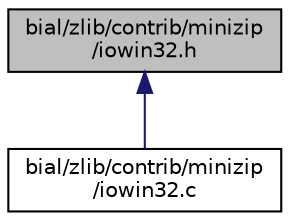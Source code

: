 digraph "bial/zlib/contrib/minizip/iowin32.h"
{
  edge [fontname="Helvetica",fontsize="10",labelfontname="Helvetica",labelfontsize="10"];
  node [fontname="Helvetica",fontsize="10",shape=record];
  Node1 [label="bial/zlib/contrib/minizip\l/iowin32.h",height=0.2,width=0.4,color="black", fillcolor="grey75", style="filled", fontcolor="black"];
  Node1 -> Node2 [dir="back",color="midnightblue",fontsize="10",style="solid",fontname="Helvetica"];
  Node2 [label="bial/zlib/contrib/minizip\l/iowin32.c",height=0.2,width=0.4,color="black", fillcolor="white", style="filled",URL="$iowin32_8c.html"];
}
